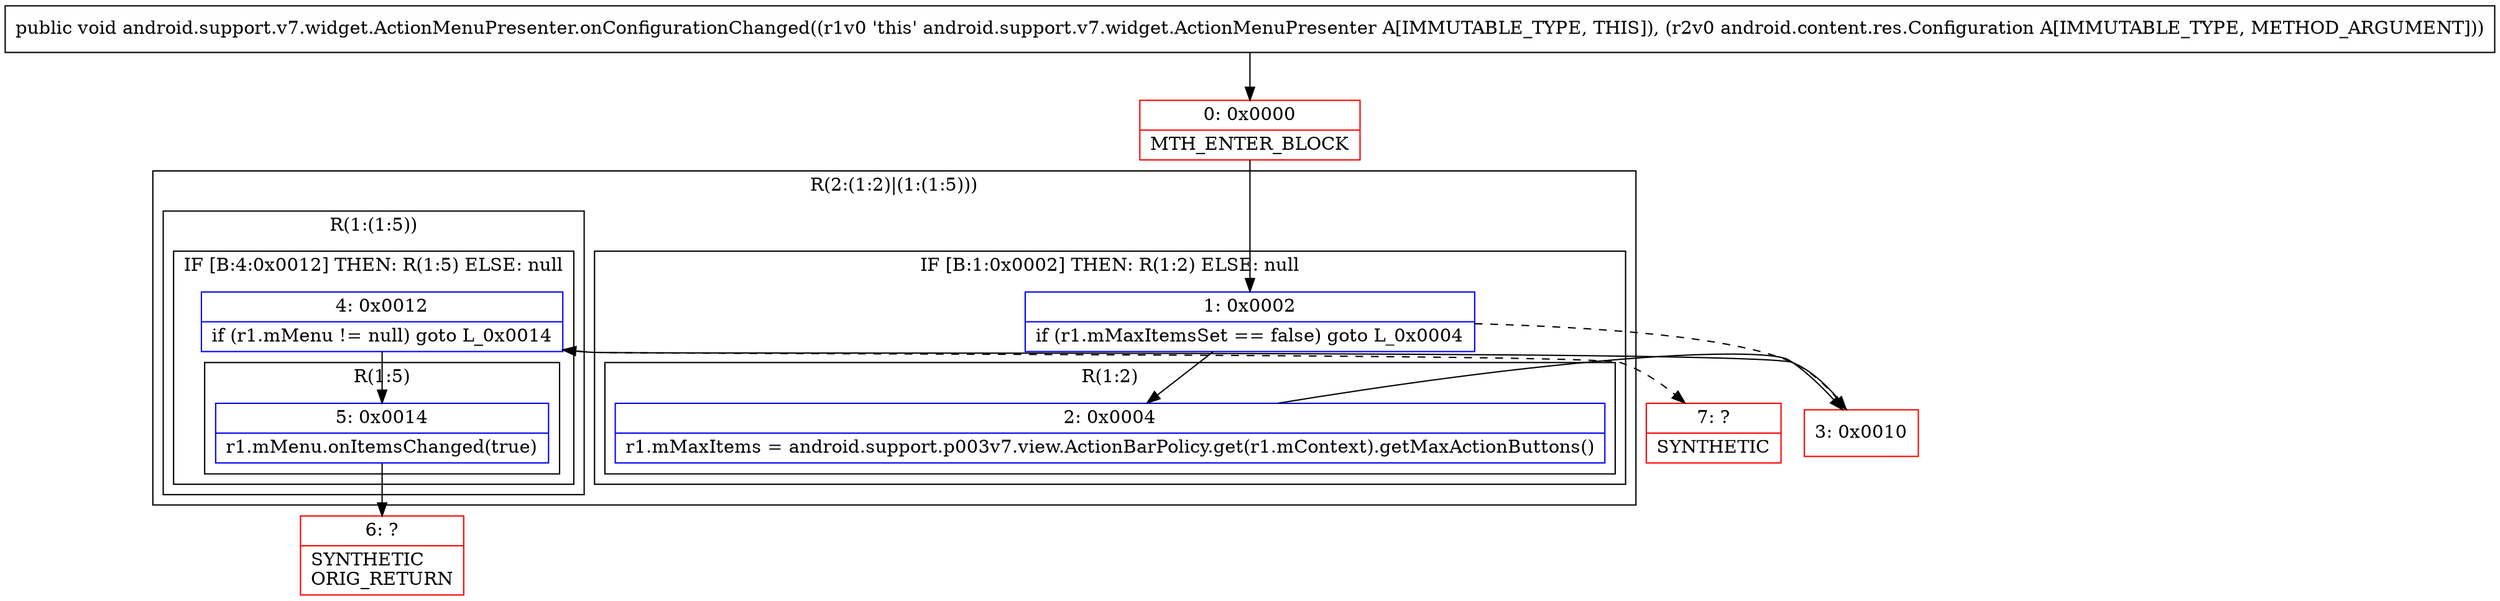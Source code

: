 digraph "CFG forandroid.support.v7.widget.ActionMenuPresenter.onConfigurationChanged(Landroid\/content\/res\/Configuration;)V" {
subgraph cluster_Region_163912755 {
label = "R(2:(1:2)|(1:(1:5)))";
node [shape=record,color=blue];
subgraph cluster_IfRegion_592787436 {
label = "IF [B:1:0x0002] THEN: R(1:2) ELSE: null";
node [shape=record,color=blue];
Node_1 [shape=record,label="{1\:\ 0x0002|if (r1.mMaxItemsSet == false) goto L_0x0004\l}"];
subgraph cluster_Region_1821517237 {
label = "R(1:2)";
node [shape=record,color=blue];
Node_2 [shape=record,label="{2\:\ 0x0004|r1.mMaxItems = android.support.p003v7.view.ActionBarPolicy.get(r1.mContext).getMaxActionButtons()\l}"];
}
}
subgraph cluster_Region_1940259201 {
label = "R(1:(1:5))";
node [shape=record,color=blue];
subgraph cluster_IfRegion_1378074434 {
label = "IF [B:4:0x0012] THEN: R(1:5) ELSE: null";
node [shape=record,color=blue];
Node_4 [shape=record,label="{4\:\ 0x0012|if (r1.mMenu != null) goto L_0x0014\l}"];
subgraph cluster_Region_1480788157 {
label = "R(1:5)";
node [shape=record,color=blue];
Node_5 [shape=record,label="{5\:\ 0x0014|r1.mMenu.onItemsChanged(true)\l}"];
}
}
}
}
Node_0 [shape=record,color=red,label="{0\:\ 0x0000|MTH_ENTER_BLOCK\l}"];
Node_3 [shape=record,color=red,label="{3\:\ 0x0010}"];
Node_6 [shape=record,color=red,label="{6\:\ ?|SYNTHETIC\lORIG_RETURN\l}"];
Node_7 [shape=record,color=red,label="{7\:\ ?|SYNTHETIC\l}"];
MethodNode[shape=record,label="{public void android.support.v7.widget.ActionMenuPresenter.onConfigurationChanged((r1v0 'this' android.support.v7.widget.ActionMenuPresenter A[IMMUTABLE_TYPE, THIS]), (r2v0 android.content.res.Configuration A[IMMUTABLE_TYPE, METHOD_ARGUMENT])) }"];
MethodNode -> Node_0;
Node_1 -> Node_2;
Node_1 -> Node_3[style=dashed];
Node_2 -> Node_3;
Node_4 -> Node_5;
Node_4 -> Node_7[style=dashed];
Node_5 -> Node_6;
Node_0 -> Node_1;
Node_3 -> Node_4;
}

